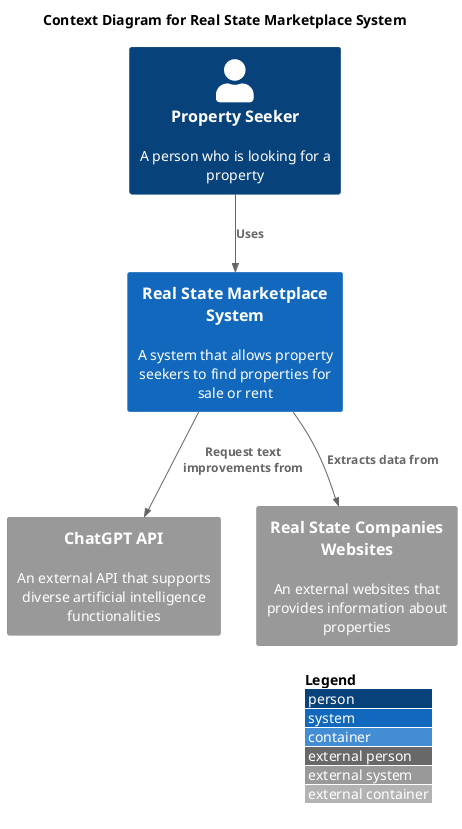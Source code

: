 @startuml 01-ContextDiagram
!include <C4/C4_Container>

/' Level 1: System Context diagram
   A System Context diagram is a good starting point for diagramming and documenting a software system, 
   allowing you to step back and see the big picture.
'/

title "Context Diagram for Real State Marketplace System"

Person(seeker, "Property Seeker", "A person who is looking for a property")
'Person(agent, "Real State Agent", "A person who would like to promote properties")

System(realState, "Real State Marketplace System", "A system that allows property seekers to find properties for sale or rent")
System_Ext(chatGpt, "ChatGPT API", "An external API that supports diverse artificial intelligence functionalities")
System_Ext(websites, "Real State Companies Websites", "An external websites that provides information about properties")
'System_Ext(stripe, "Stripe", "An external payment gateway")

Rel(seeker, realState, "Uses")
'Rel(agent, realState, "Uses")
Rel(realState, chatGpt, "Request text improvements from")
Rel(realState, websites, "Extracts data from")
'Rel(realState, stripe, "Requests payment")

LAYOUT_WITH_LEGEND()

@enduml
